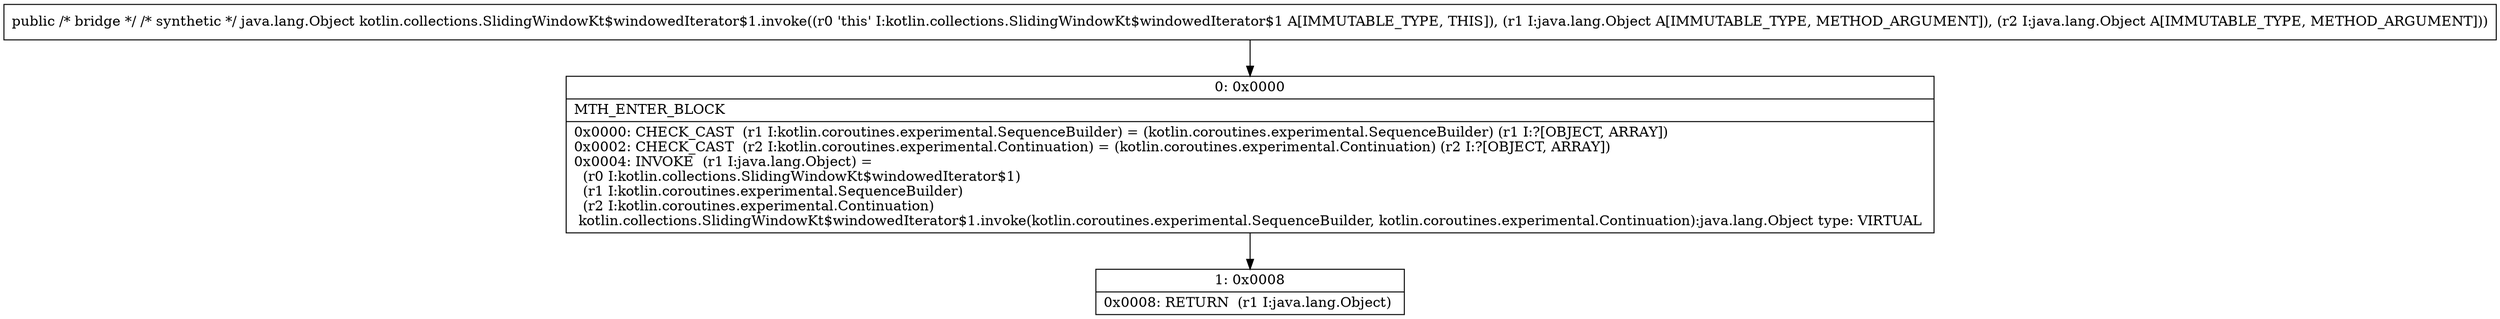 digraph "CFG forkotlin.collections.SlidingWindowKt$windowedIterator$1.invoke(Ljava\/lang\/Object;Ljava\/lang\/Object;)Ljava\/lang\/Object;" {
Node_0 [shape=record,label="{0\:\ 0x0000|MTH_ENTER_BLOCK\l|0x0000: CHECK_CAST  (r1 I:kotlin.coroutines.experimental.SequenceBuilder) = (kotlin.coroutines.experimental.SequenceBuilder) (r1 I:?[OBJECT, ARRAY]) \l0x0002: CHECK_CAST  (r2 I:kotlin.coroutines.experimental.Continuation) = (kotlin.coroutines.experimental.Continuation) (r2 I:?[OBJECT, ARRAY]) \l0x0004: INVOKE  (r1 I:java.lang.Object) = \l  (r0 I:kotlin.collections.SlidingWindowKt$windowedIterator$1)\l  (r1 I:kotlin.coroutines.experimental.SequenceBuilder)\l  (r2 I:kotlin.coroutines.experimental.Continuation)\l kotlin.collections.SlidingWindowKt$windowedIterator$1.invoke(kotlin.coroutines.experimental.SequenceBuilder, kotlin.coroutines.experimental.Continuation):java.lang.Object type: VIRTUAL \l}"];
Node_1 [shape=record,label="{1\:\ 0x0008|0x0008: RETURN  (r1 I:java.lang.Object) \l}"];
MethodNode[shape=record,label="{public \/* bridge *\/ \/* synthetic *\/ java.lang.Object kotlin.collections.SlidingWindowKt$windowedIterator$1.invoke((r0 'this' I:kotlin.collections.SlidingWindowKt$windowedIterator$1 A[IMMUTABLE_TYPE, THIS]), (r1 I:java.lang.Object A[IMMUTABLE_TYPE, METHOD_ARGUMENT]), (r2 I:java.lang.Object A[IMMUTABLE_TYPE, METHOD_ARGUMENT])) }"];
MethodNode -> Node_0;
Node_0 -> Node_1;
}

